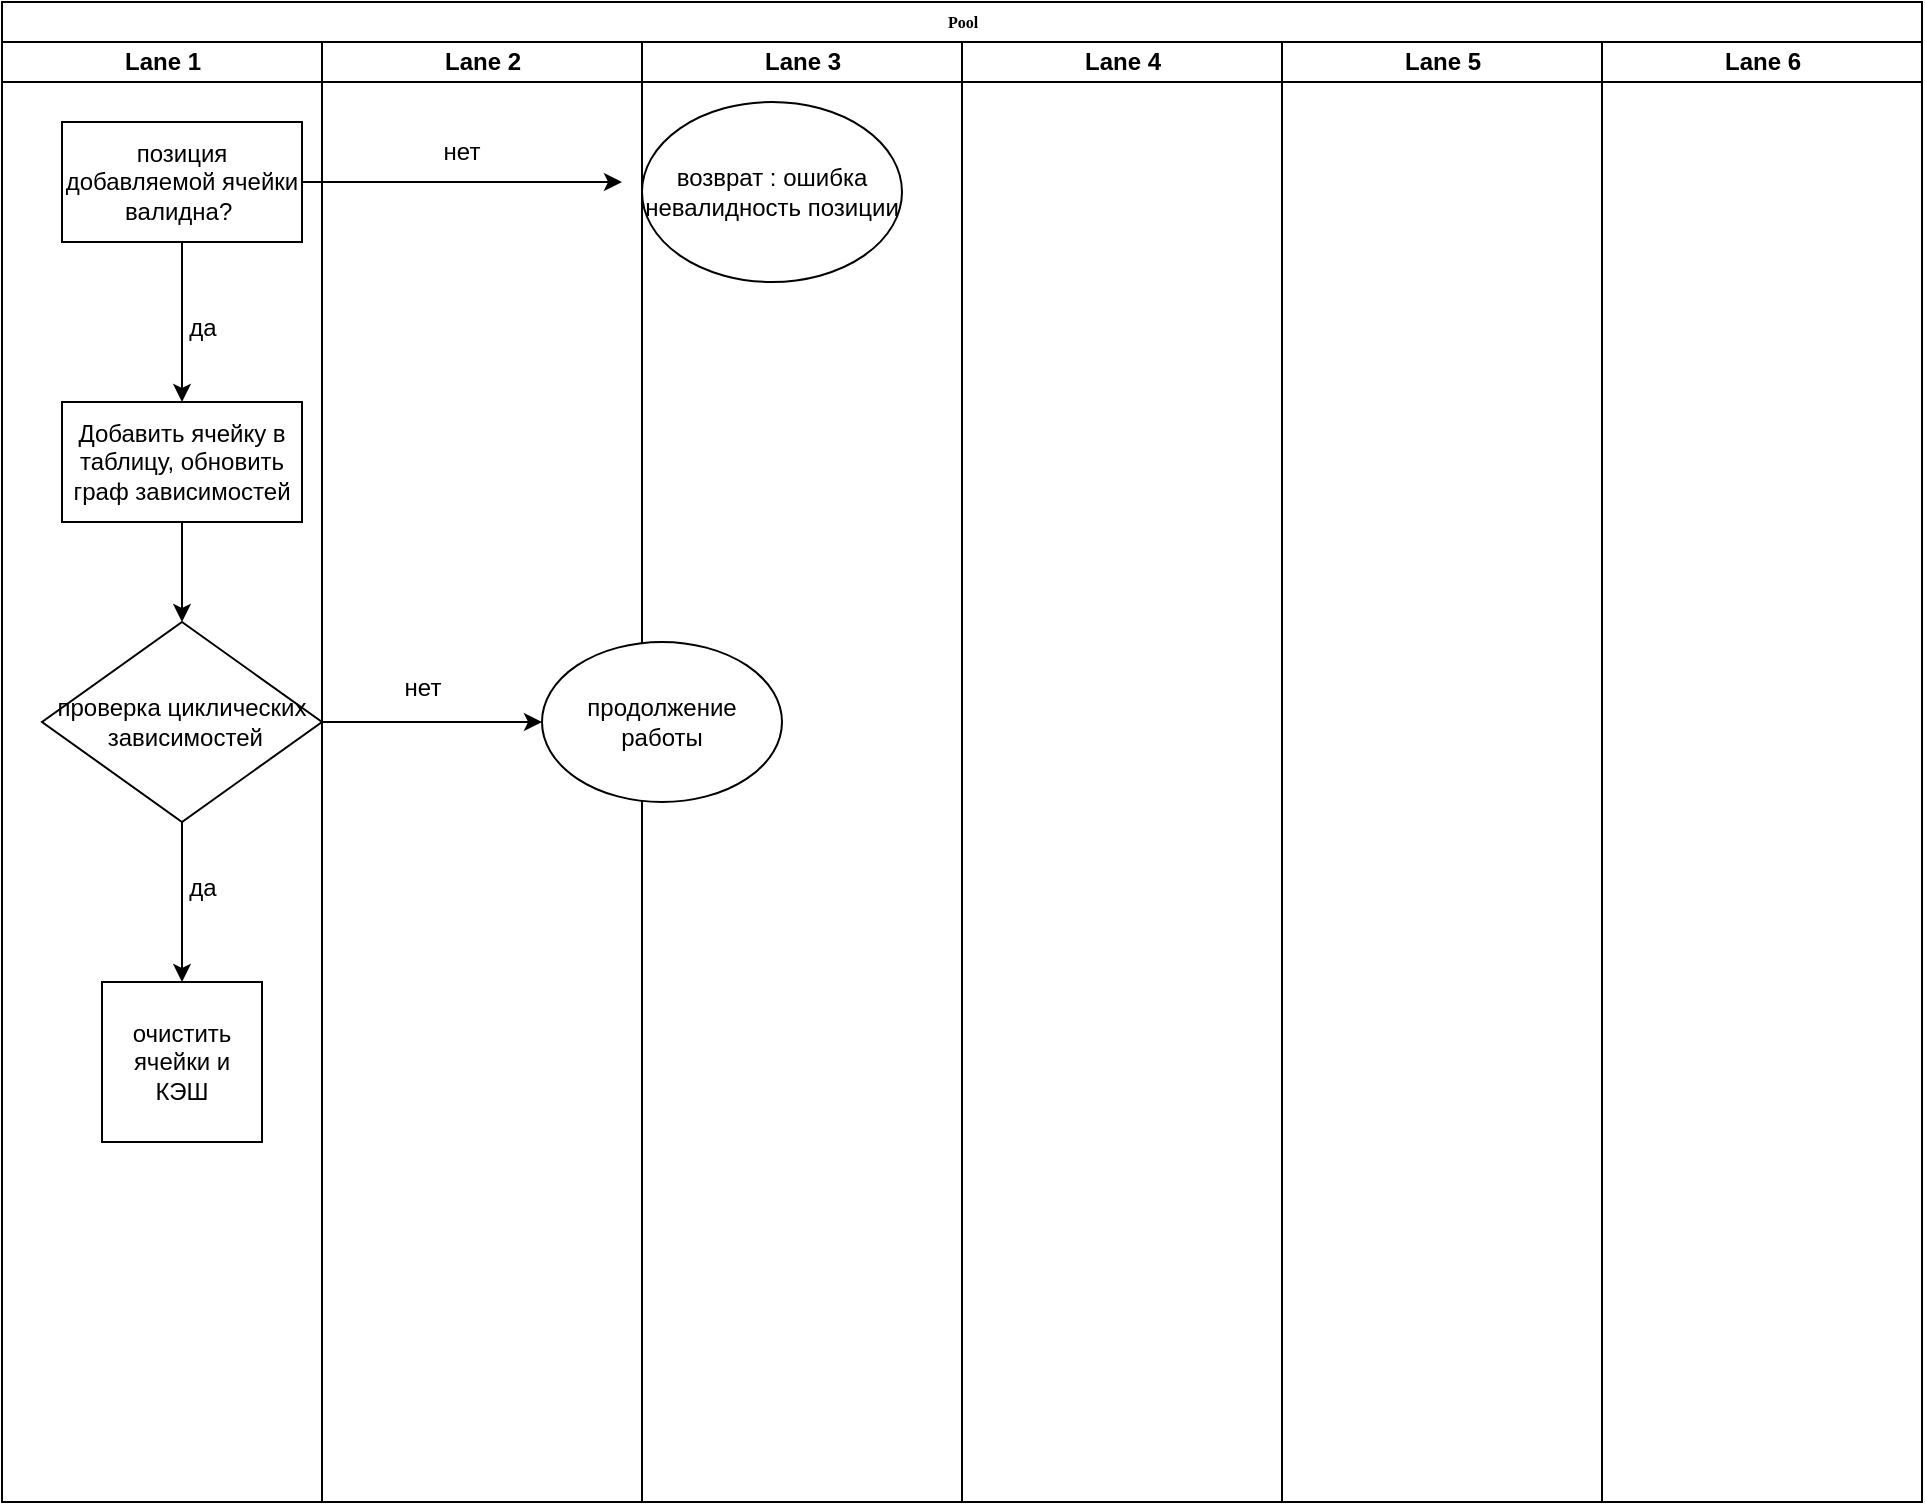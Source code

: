 <mxfile version="21.5.2" type="device">
  <diagram name="Page-1" id="74e2e168-ea6b-b213-b513-2b3c1d86103e">
    <mxGraphModel dx="1386" dy="767" grid="1" gridSize="10" guides="1" tooltips="1" connect="1" arrows="1" fold="1" page="1" pageScale="1" pageWidth="1100" pageHeight="850" background="none" math="0" shadow="0">
      <root>
        <mxCell id="0" />
        <mxCell id="1" parent="0" />
        <mxCell id="77e6c97f196da883-1" value="Pool" style="swimlane;html=1;childLayout=stackLayout;startSize=20;rounded=0;shadow=0;labelBackgroundColor=none;strokeWidth=1;fontFamily=Verdana;fontSize=8;align=center;" parent="1" vertex="1">
          <mxGeometry x="70" y="40" width="960" height="750" as="geometry" />
        </mxCell>
        <mxCell id="77e6c97f196da883-2" value="Lane 1" style="swimlane;html=1;startSize=20;" parent="77e6c97f196da883-1" vertex="1">
          <mxGeometry y="20" width="160" height="730" as="geometry" />
        </mxCell>
        <mxCell id="T1_zS24DYcsRKLIwyd9y-10" style="edgeStyle=orthogonalEdgeStyle;rounded=0;orthogonalLoop=1;jettySize=auto;html=1;entryX=0.5;entryY=0;entryDx=0;entryDy=0;" edge="1" parent="77e6c97f196da883-2" source="T1_zS24DYcsRKLIwyd9y-3" target="T1_zS24DYcsRKLIwyd9y-12">
          <mxGeometry relative="1" as="geometry">
            <mxPoint x="90" y="170" as="targetPoint" />
          </mxGeometry>
        </mxCell>
        <mxCell id="T1_zS24DYcsRKLIwyd9y-3" value="позиция добавляемой ячейки валидна?&amp;nbsp;" style="rounded=0;whiteSpace=wrap;html=1;" vertex="1" parent="77e6c97f196da883-2">
          <mxGeometry x="30" y="40" width="120" height="60" as="geometry" />
        </mxCell>
        <mxCell id="T1_zS24DYcsRKLIwyd9y-14" style="edgeStyle=orthogonalEdgeStyle;rounded=0;orthogonalLoop=1;jettySize=auto;html=1;exitX=0.5;exitY=1;exitDx=0;exitDy=0;entryX=0.5;entryY=0;entryDx=0;entryDy=0;" edge="1" parent="77e6c97f196da883-2" source="T1_zS24DYcsRKLIwyd9y-12" target="T1_zS24DYcsRKLIwyd9y-13">
          <mxGeometry relative="1" as="geometry" />
        </mxCell>
        <mxCell id="T1_zS24DYcsRKLIwyd9y-12" value="Добавить ячейку в таблицу, обновить граф зависимостей" style="rounded=0;whiteSpace=wrap;html=1;" vertex="1" parent="77e6c97f196da883-2">
          <mxGeometry x="30" y="180" width="120" height="60" as="geometry" />
        </mxCell>
        <mxCell id="T1_zS24DYcsRKLIwyd9y-15" style="edgeStyle=orthogonalEdgeStyle;rounded=0;orthogonalLoop=1;jettySize=auto;html=1;exitX=1;exitY=0.5;exitDx=0;exitDy=0;" edge="1" parent="77e6c97f196da883-2" source="T1_zS24DYcsRKLIwyd9y-13">
          <mxGeometry relative="1" as="geometry">
            <mxPoint x="270" y="340" as="targetPoint" />
          </mxGeometry>
        </mxCell>
        <mxCell id="T1_zS24DYcsRKLIwyd9y-16" style="edgeStyle=orthogonalEdgeStyle;rounded=0;orthogonalLoop=1;jettySize=auto;html=1;exitX=0.5;exitY=1;exitDx=0;exitDy=0;" edge="1" parent="77e6c97f196da883-2" source="T1_zS24DYcsRKLIwyd9y-13">
          <mxGeometry relative="1" as="geometry">
            <mxPoint x="90" y="470" as="targetPoint" />
          </mxGeometry>
        </mxCell>
        <mxCell id="T1_zS24DYcsRKLIwyd9y-13" value="проверка циклических&lt;br&gt;&amp;nbsp;зависимостей" style="rhombus;whiteSpace=wrap;html=1;" vertex="1" parent="77e6c97f196da883-2">
          <mxGeometry x="20" y="290" width="140" height="100" as="geometry" />
        </mxCell>
        <mxCell id="T1_zS24DYcsRKLIwyd9y-22" value="очистить ячейки и КЭШ" style="whiteSpace=wrap;html=1;aspect=fixed;" vertex="1" parent="77e6c97f196da883-2">
          <mxGeometry x="50" y="470" width="80" height="80" as="geometry" />
        </mxCell>
        <mxCell id="77e6c97f196da883-3" value="Lane 2" style="swimlane;html=1;startSize=20;" parent="77e6c97f196da883-1" vertex="1">
          <mxGeometry x="160" y="20" width="160" height="730" as="geometry" />
        </mxCell>
        <mxCell id="T1_zS24DYcsRKLIwyd9y-8" value="нет" style="text;html=1;strokeColor=none;fillColor=none;align=center;verticalAlign=middle;whiteSpace=wrap;rounded=0;" vertex="1" parent="77e6c97f196da883-3">
          <mxGeometry x="40" y="40" width="60" height="30" as="geometry" />
        </mxCell>
        <mxCell id="77e6c97f196da883-4" value="Lane 3" style="swimlane;html=1;startSize=20;" parent="77e6c97f196da883-1" vertex="1">
          <mxGeometry x="320" y="20" width="160" height="730" as="geometry" />
        </mxCell>
        <mxCell id="T1_zS24DYcsRKLIwyd9y-9" value="возврат : ошибка невалидность позиции" style="ellipse;whiteSpace=wrap;html=1;" vertex="1" parent="77e6c97f196da883-4">
          <mxGeometry y="30" width="130" height="90" as="geometry" />
        </mxCell>
        <mxCell id="T1_zS24DYcsRKLIwyd9y-19" value="продолжение работы" style="ellipse;whiteSpace=wrap;html=1;" vertex="1" parent="77e6c97f196da883-4">
          <mxGeometry x="-50" y="300" width="120" height="80" as="geometry" />
        </mxCell>
        <mxCell id="77e6c97f196da883-5" value="Lane 4" style="swimlane;html=1;startSize=20;" parent="77e6c97f196da883-1" vertex="1">
          <mxGeometry x="480" y="20" width="160" height="730" as="geometry" />
        </mxCell>
        <mxCell id="77e6c97f196da883-6" value="Lane 5" style="swimlane;html=1;startSize=20;" parent="77e6c97f196da883-1" vertex="1">
          <mxGeometry x="640" y="20" width="160" height="730" as="geometry" />
        </mxCell>
        <mxCell id="77e6c97f196da883-7" value="Lane 6" style="swimlane;html=1;startSize=20;" parent="77e6c97f196da883-1" vertex="1">
          <mxGeometry x="800" y="20" width="160" height="730" as="geometry" />
        </mxCell>
        <mxCell id="T1_zS24DYcsRKLIwyd9y-5" style="edgeStyle=orthogonalEdgeStyle;rounded=0;orthogonalLoop=1;jettySize=auto;html=1;" edge="1" parent="77e6c97f196da883-1" source="T1_zS24DYcsRKLIwyd9y-3">
          <mxGeometry relative="1" as="geometry">
            <mxPoint x="310" y="90" as="targetPoint" />
          </mxGeometry>
        </mxCell>
        <mxCell id="T1_zS24DYcsRKLIwyd9y-11" value="да" style="text;html=1;align=center;verticalAlign=middle;resizable=0;points=[];autosize=1;strokeColor=none;fillColor=none;" vertex="1" parent="1">
          <mxGeometry x="150" y="188" width="40" height="30" as="geometry" />
        </mxCell>
        <mxCell id="T1_zS24DYcsRKLIwyd9y-17" value="нет" style="text;html=1;align=center;verticalAlign=middle;resizable=0;points=[];autosize=1;strokeColor=none;fillColor=none;" vertex="1" parent="1">
          <mxGeometry x="260" y="368" width="40" height="30" as="geometry" />
        </mxCell>
        <mxCell id="T1_zS24DYcsRKLIwyd9y-18" value="да" style="text;html=1;align=center;verticalAlign=middle;resizable=0;points=[];autosize=1;strokeColor=none;fillColor=none;" vertex="1" parent="1">
          <mxGeometry x="150" y="468" width="40" height="30" as="geometry" />
        </mxCell>
      </root>
    </mxGraphModel>
  </diagram>
</mxfile>
